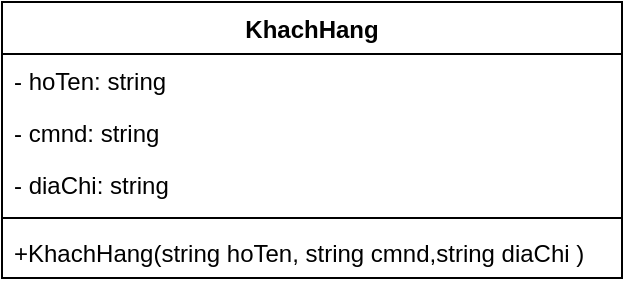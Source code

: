 <mxfile version="20.0.1" type="github">
  <diagram id="C5RBs43oDa-KdzZeNtuy" name="Page-1">
    <mxGraphModel dx="782" dy="475" grid="1" gridSize="10" guides="1" tooltips="1" connect="1" arrows="1" fold="1" page="1" pageScale="1" pageWidth="1169" pageHeight="1654" math="0" shadow="0">
      <root>
        <mxCell id="WIyWlLk6GJQsqaUBKTNV-0" />
        <mxCell id="WIyWlLk6GJQsqaUBKTNV-1" parent="WIyWlLk6GJQsqaUBKTNV-0" />
        <mxCell id="D8oo8o3zIuzaNru_TmPt-0" value="KhachHang" style="swimlane;fontStyle=1;align=center;verticalAlign=top;childLayout=stackLayout;horizontal=1;startSize=26;horizontalStack=0;resizeParent=1;resizeParentMax=0;resizeLast=0;collapsible=1;marginBottom=0;" vertex="1" parent="WIyWlLk6GJQsqaUBKTNV-1">
          <mxGeometry x="70" y="120" width="310" height="138" as="geometry" />
        </mxCell>
        <mxCell id="D8oo8o3zIuzaNru_TmPt-1" value="- hoTen: string" style="text;strokeColor=none;fillColor=none;align=left;verticalAlign=top;spacingLeft=4;spacingRight=4;overflow=hidden;rotatable=0;points=[[0,0.5],[1,0.5]];portConstraint=eastwest;" vertex="1" parent="D8oo8o3zIuzaNru_TmPt-0">
          <mxGeometry y="26" width="310" height="26" as="geometry" />
        </mxCell>
        <mxCell id="D8oo8o3zIuzaNru_TmPt-7" value="- cmnd: string" style="text;strokeColor=none;fillColor=none;align=left;verticalAlign=top;spacingLeft=4;spacingRight=4;overflow=hidden;rotatable=0;points=[[0,0.5],[1,0.5]];portConstraint=eastwest;" vertex="1" parent="D8oo8o3zIuzaNru_TmPt-0">
          <mxGeometry y="52" width="310" height="26" as="geometry" />
        </mxCell>
        <mxCell id="D8oo8o3zIuzaNru_TmPt-8" value="- diaChi: string" style="text;strokeColor=none;fillColor=none;align=left;verticalAlign=top;spacingLeft=4;spacingRight=4;overflow=hidden;rotatable=0;points=[[0,0.5],[1,0.5]];portConstraint=eastwest;" vertex="1" parent="D8oo8o3zIuzaNru_TmPt-0">
          <mxGeometry y="78" width="310" height="26" as="geometry" />
        </mxCell>
        <mxCell id="D8oo8o3zIuzaNru_TmPt-2" value="" style="line;strokeWidth=1;fillColor=none;align=left;verticalAlign=middle;spacingTop=-1;spacingLeft=3;spacingRight=3;rotatable=0;labelPosition=right;points=[];portConstraint=eastwest;" vertex="1" parent="D8oo8o3zIuzaNru_TmPt-0">
          <mxGeometry y="104" width="310" height="8" as="geometry" />
        </mxCell>
        <mxCell id="D8oo8o3zIuzaNru_TmPt-5" value="+KhachHang(string hoTen, string cmnd,string diaChi )" style="text;strokeColor=none;fillColor=none;align=left;verticalAlign=top;spacingLeft=4;spacingRight=4;overflow=hidden;rotatable=0;points=[[0,0.5],[1,0.5]];portConstraint=eastwest;" vertex="1" parent="D8oo8o3zIuzaNru_TmPt-0">
          <mxGeometry y="112" width="310" height="26" as="geometry" />
        </mxCell>
      </root>
    </mxGraphModel>
  </diagram>
</mxfile>
